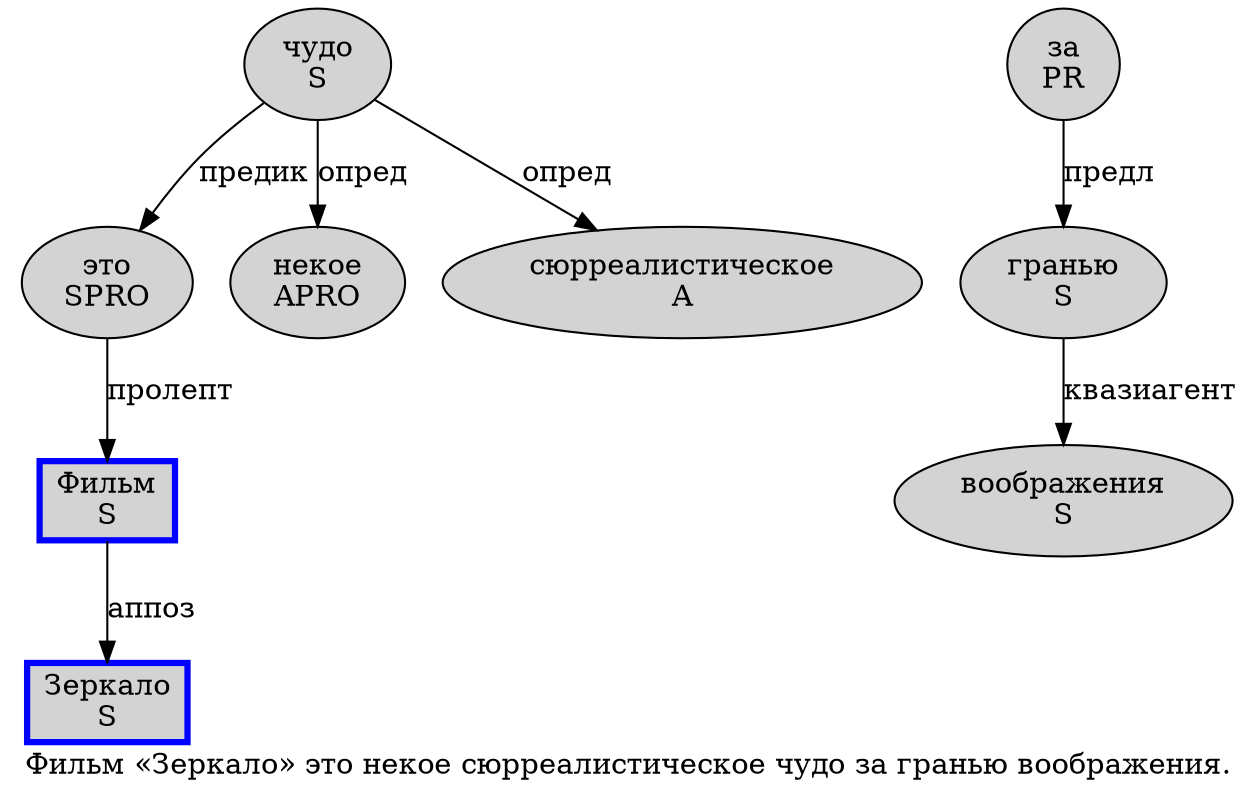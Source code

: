 digraph SENTENCE_2212 {
	graph [label="Фильм «Зеркало» это некое сюрреалистическое чудо за гранью воображения."]
	node [style=filled]
		0 [label="Фильм
S" color=blue fillcolor=lightgray penwidth=3 shape=box]
		2 [label="Зеркало
S" color=blue fillcolor=lightgray penwidth=3 shape=box]
		4 [label="это
SPRO" color="" fillcolor=lightgray penwidth=1 shape=ellipse]
		5 [label="некое
APRO" color="" fillcolor=lightgray penwidth=1 shape=ellipse]
		6 [label="сюрреалистическое
A" color="" fillcolor=lightgray penwidth=1 shape=ellipse]
		7 [label="чудо
S" color="" fillcolor=lightgray penwidth=1 shape=ellipse]
		8 [label="за
PR" color="" fillcolor=lightgray penwidth=1 shape=ellipse]
		9 [label="гранью
S" color="" fillcolor=lightgray penwidth=1 shape=ellipse]
		10 [label="воображения
S" color="" fillcolor=lightgray penwidth=1 shape=ellipse]
			0 -> 2 [label="аппоз"]
			9 -> 10 [label="квазиагент"]
			7 -> 4 [label="предик"]
			7 -> 5 [label="опред"]
			7 -> 6 [label="опред"]
			8 -> 9 [label="предл"]
			4 -> 0 [label="пролепт"]
}